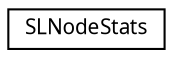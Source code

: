 digraph "Graphical Class Hierarchy"
{
 // LATEX_PDF_SIZE
  edge [fontname="Arial.ttf",fontsize="10",labelfontname="Arial.ttf",labelfontsize="10"];
  node [fontname="Arial.ttf",fontsize="10",shape=record];
  rankdir="LR";
  Node0 [label="SLNodeStats",height=0.2,width=0.4,color="black", fillcolor="white", style="filled",URL="$struct_s_l_node_stats.html",tooltip="Struct for scene graph statistics."];
}
